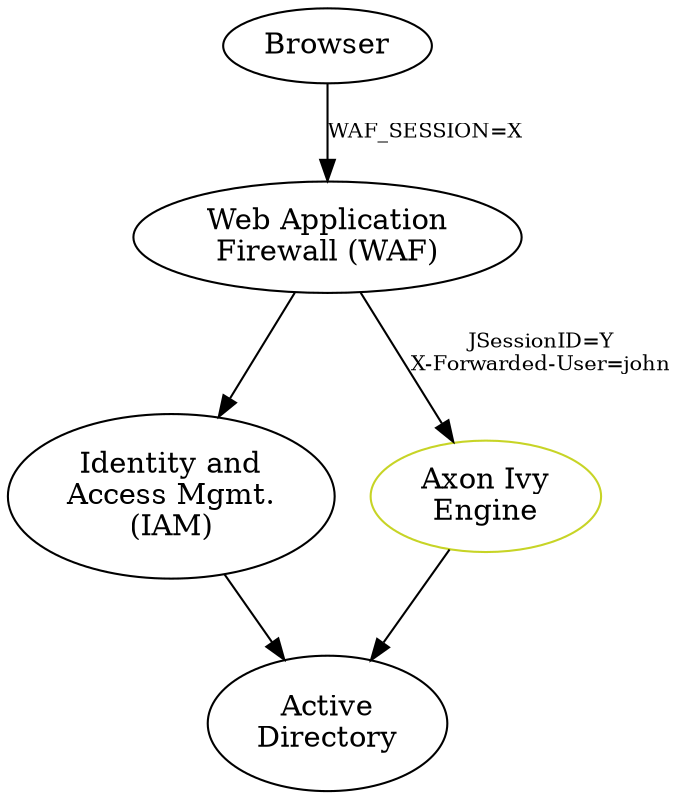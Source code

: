 
digraph overview {
  browser [label="Browser" pos = "0,3!" width=1];

  waf [label="Web Application\nFirewall (WAF)" pos = "3.5,3!" width=1.6];
  iam [label="Identity and\nAccess Mgmt.\n(IAM)" pos = "3.5,1.5!" height=1.1 width=1.6];
  ad [label="Active\nDirectory" pos="3.5,0!" height=0.9 width=1.6];
 
  engine [label="Axon Ivy\nEngine" pos="7,3!" width="1.5" color="#C7D426" fontcolor="black"];
  
  browser -> waf [label="WAF_SESSION=X" fontsize=10];
  waf -> engine [label="JSessionID=Y\nX-Forwarded-User=john" fontsize=10];
  engine -> ad;
  iam -> ad;
  waf -> iam;
}
